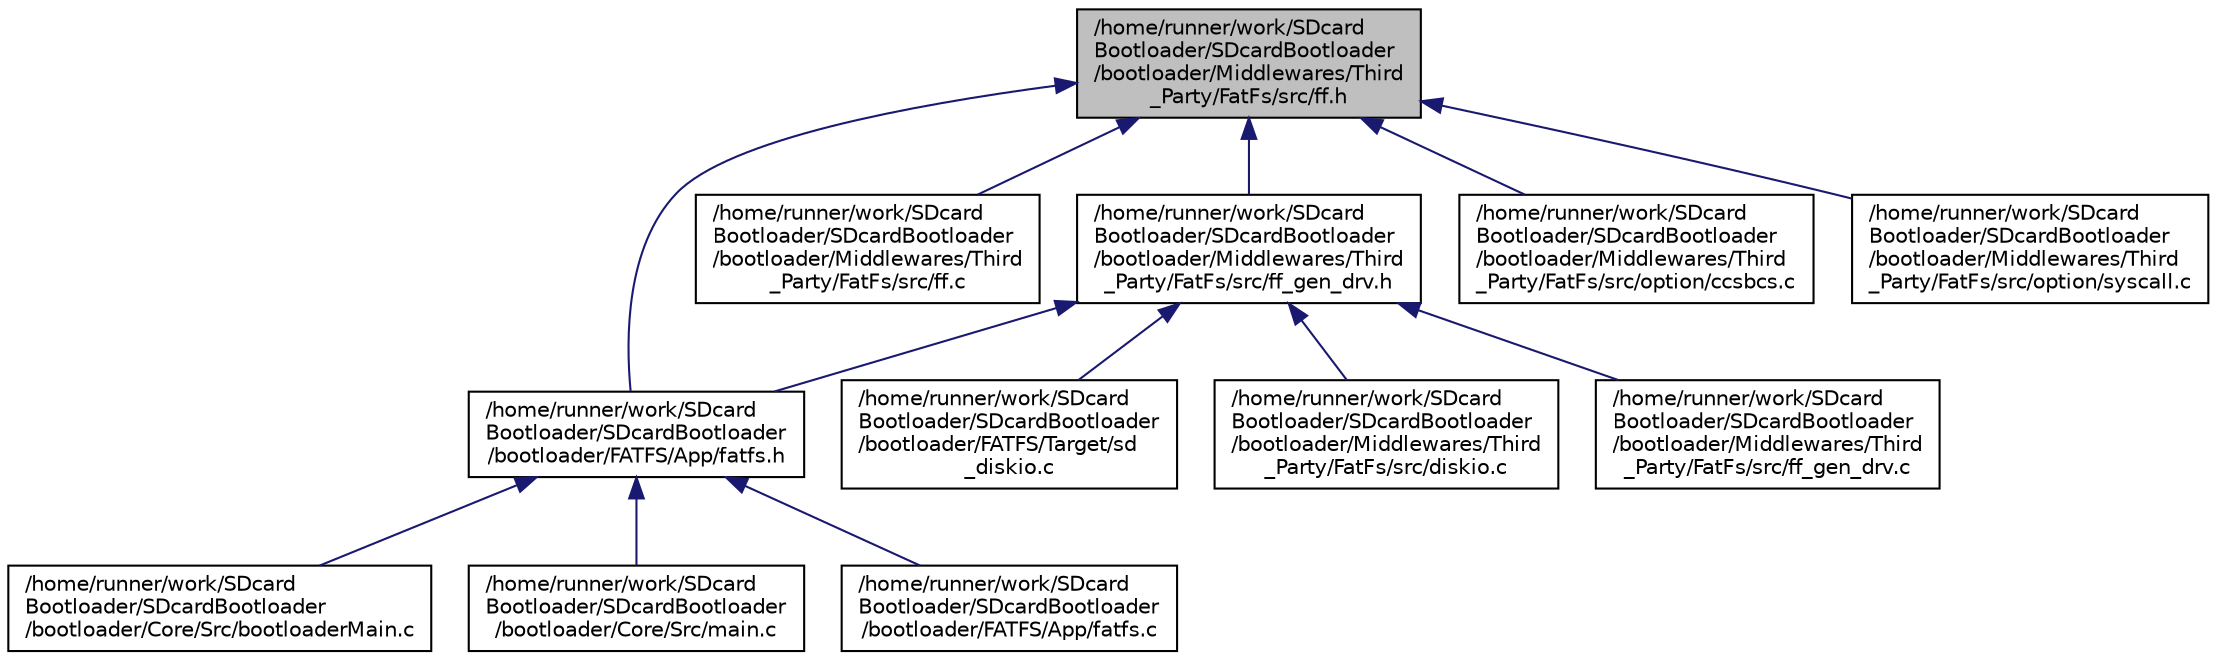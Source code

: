 digraph "/home/runner/work/SDcardBootloader/SDcardBootloader/bootloader/Middlewares/Third_Party/FatFs/src/ff.h"
{
 // LATEX_PDF_SIZE
  edge [fontname="Helvetica",fontsize="10",labelfontname="Helvetica",labelfontsize="10"];
  node [fontname="Helvetica",fontsize="10",shape=record];
  Node1 [label="/home/runner/work/SDcard\lBootloader/SDcardBootloader\l/bootloader/Middlewares/Third\l_Party/FatFs/src/ff.h",height=0.2,width=0.4,color="black", fillcolor="grey75", style="filled", fontcolor="black",tooltip=" "];
  Node1 -> Node2 [dir="back",color="midnightblue",fontsize="10",style="solid"];
  Node2 [label="/home/runner/work/SDcard\lBootloader/SDcardBootloader\l/bootloader/FATFS/App/fatfs.h",height=0.2,width=0.4,color="black", fillcolor="white", style="filled",URL="$fatfs_8h.html",tooltip="Header for fatfs applications."];
  Node2 -> Node3 [dir="back",color="midnightblue",fontsize="10",style="solid"];
  Node3 [label="/home/runner/work/SDcard\lBootloader/SDcardBootloader\l/bootloader/Core/Src/bootloaderMain.c",height=0.2,width=0.4,color="black", fillcolor="white", style="filled",URL="$bootloader_main_8c.html",tooltip=" "];
  Node2 -> Node4 [dir="back",color="midnightblue",fontsize="10",style="solid"];
  Node4 [label="/home/runner/work/SDcard\lBootloader/SDcardBootloader\l/bootloader/Core/Src/main.c",height=0.2,width=0.4,color="black", fillcolor="white", style="filled",URL="$main_8c.html",tooltip=": Main program body"];
  Node2 -> Node5 [dir="back",color="midnightblue",fontsize="10",style="solid"];
  Node5 [label="/home/runner/work/SDcard\lBootloader/SDcardBootloader\l/bootloader/FATFS/App/fatfs.c",height=0.2,width=0.4,color="black", fillcolor="white", style="filled",URL="$fatfs_8c.html",tooltip="Code for fatfs applications."];
  Node1 -> Node6 [dir="back",color="midnightblue",fontsize="10",style="solid"];
  Node6 [label="/home/runner/work/SDcard\lBootloader/SDcardBootloader\l/bootloader/Middlewares/Third\l_Party/FatFs/src/ff.c",height=0.2,width=0.4,color="black", fillcolor="white", style="filled",URL="$ff_8c.html",tooltip=" "];
  Node1 -> Node7 [dir="back",color="midnightblue",fontsize="10",style="solid"];
  Node7 [label="/home/runner/work/SDcard\lBootloader/SDcardBootloader\l/bootloader/Middlewares/Third\l_Party/FatFs/src/ff_gen_drv.h",height=0.2,width=0.4,color="black", fillcolor="white", style="filled",URL="$ff__gen__drv_8h.html",tooltip="Header for ff_gen_drv.c module."];
  Node7 -> Node2 [dir="back",color="midnightblue",fontsize="10",style="solid"];
  Node7 -> Node8 [dir="back",color="midnightblue",fontsize="10",style="solid"];
  Node8 [label="/home/runner/work/SDcard\lBootloader/SDcardBootloader\l/bootloader/FATFS/Target/sd\l_diskio.c",height=0.2,width=0.4,color="black", fillcolor="white", style="filled",URL="$sd__diskio_8c.html",tooltip="SD Disk I/O driver."];
  Node7 -> Node9 [dir="back",color="midnightblue",fontsize="10",style="solid"];
  Node9 [label="/home/runner/work/SDcard\lBootloader/SDcardBootloader\l/bootloader/Middlewares/Third\l_Party/FatFs/src/diskio.c",height=0.2,width=0.4,color="black", fillcolor="white", style="filled",URL="$diskio_8c.html",tooltip=" "];
  Node7 -> Node10 [dir="back",color="midnightblue",fontsize="10",style="solid"];
  Node10 [label="/home/runner/work/SDcard\lBootloader/SDcardBootloader\l/bootloader/Middlewares/Third\l_Party/FatFs/src/ff_gen_drv.c",height=0.2,width=0.4,color="black", fillcolor="white", style="filled",URL="$ff__gen__drv_8c.html",tooltip="FatFs generic low level driver."];
  Node1 -> Node11 [dir="back",color="midnightblue",fontsize="10",style="solid"];
  Node11 [label="/home/runner/work/SDcard\lBootloader/SDcardBootloader\l/bootloader/Middlewares/Third\l_Party/FatFs/src/option/ccsbcs.c",height=0.2,width=0.4,color="black", fillcolor="white", style="filled",URL="$ccsbcs_8c.html",tooltip=" "];
  Node1 -> Node12 [dir="back",color="midnightblue",fontsize="10",style="solid"];
  Node12 [label="/home/runner/work/SDcard\lBootloader/SDcardBootloader\l/bootloader/Middlewares/Third\l_Party/FatFs/src/option/syscall.c",height=0.2,width=0.4,color="black", fillcolor="white", style="filled",URL="$syscall_8c.html",tooltip=" "];
}
